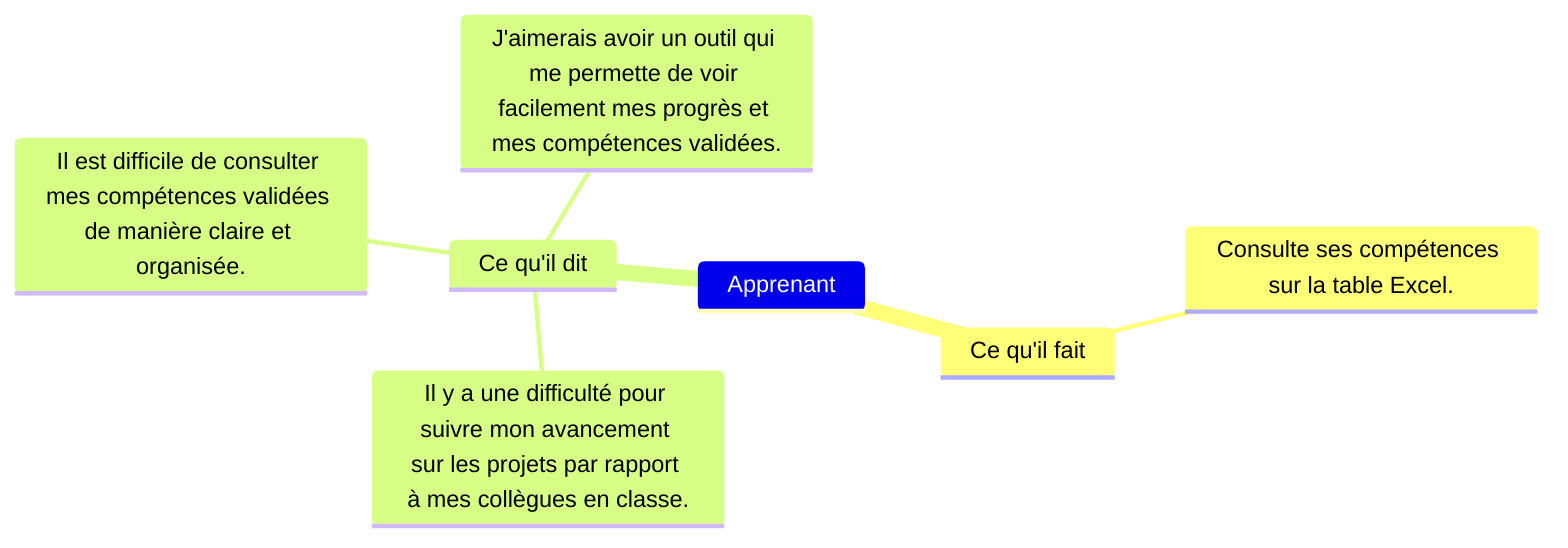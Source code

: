 %% @config(../mindmap-config.json)
mindmap
Apprenant

      Ce qu'il fait
        Consulte ses compétences sur la table Excel.

      Ce qu'il dit
        Il y a une difficulté pour suivre mon avancement sur les projets par rapport à mes collègues en classe.
        Il est difficile de consulter mes compétences validées de manière claire et organisée.
        J'aimerais avoir un outil qui me permette de voir facilement mes progrès et mes compétences validées.